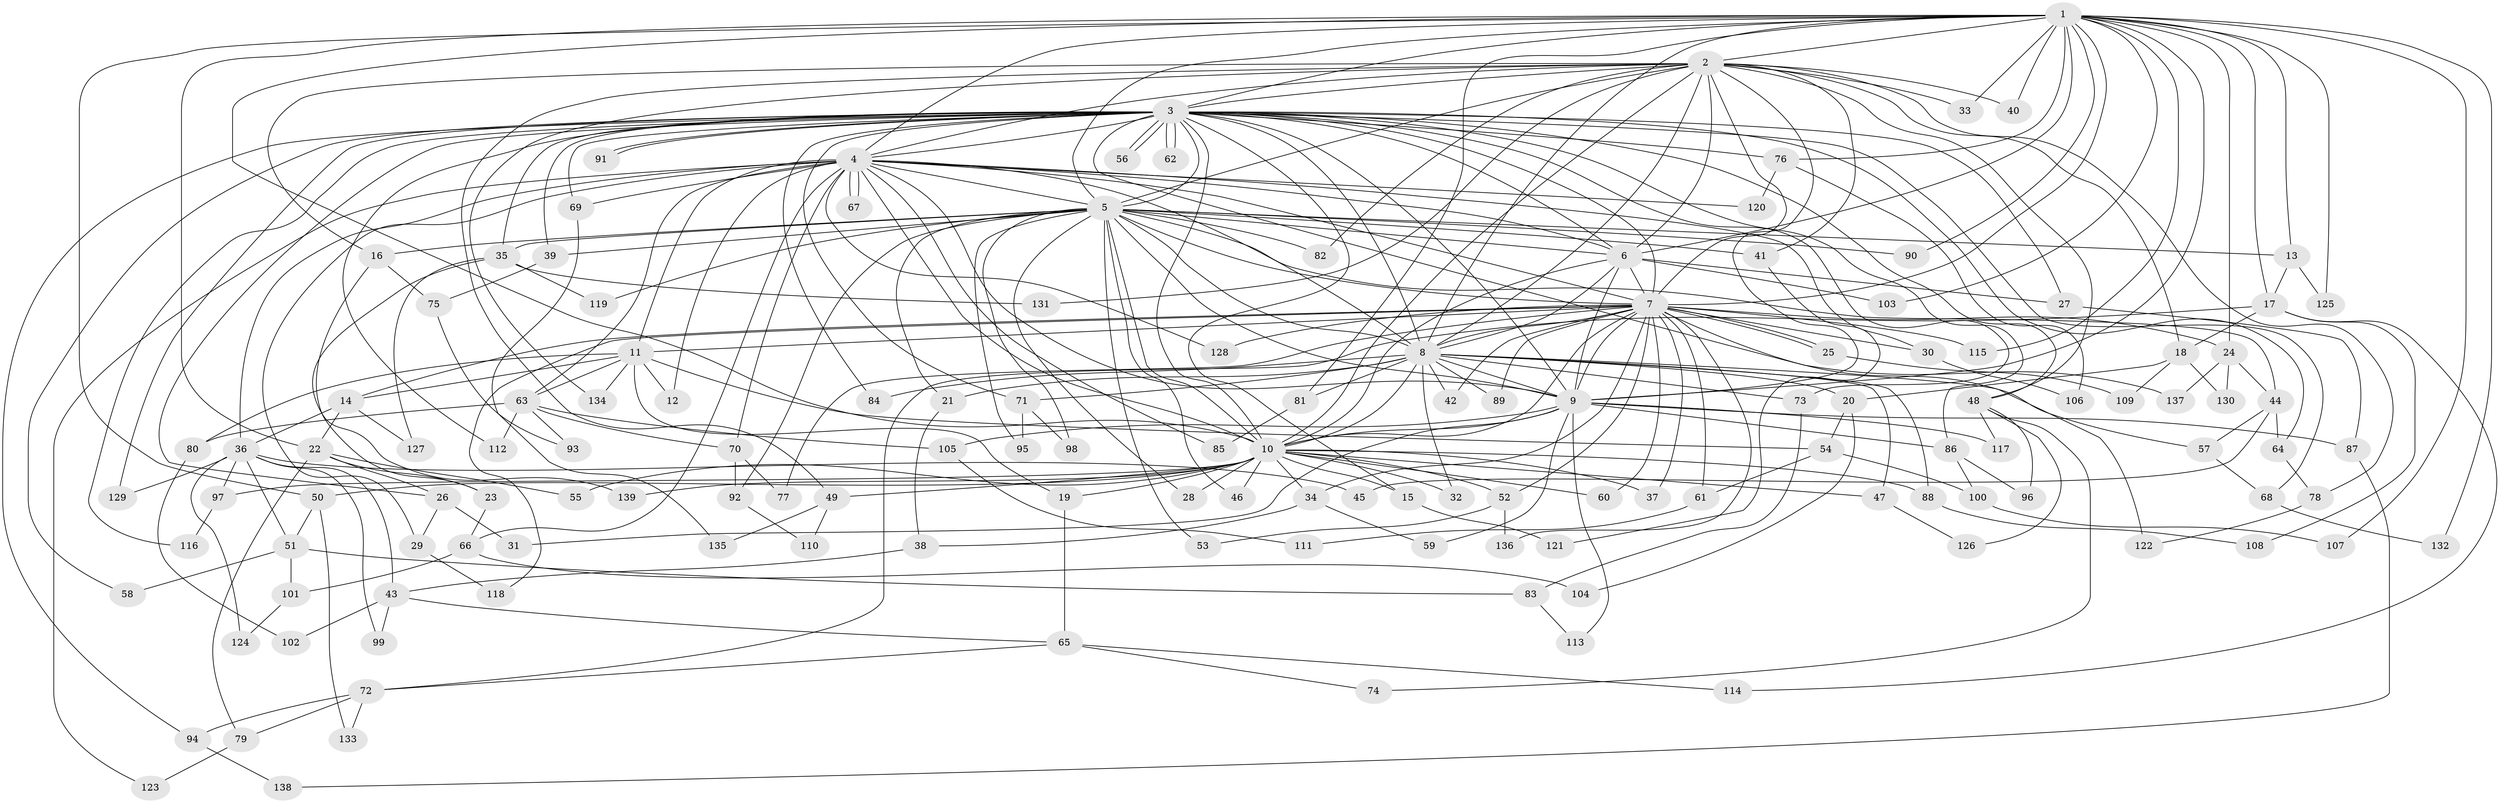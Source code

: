 // coarse degree distribution, {18: 0.023809523809523808, 15: 0.011904761904761904, 4: 0.15476190476190477, 23: 0.023809523809523808, 5: 0.09523809523809523, 22: 0.011904761904761904, 3: 0.30952380952380953, 2: 0.19047619047619047, 6: 0.05952380952380952, 30: 0.011904761904761904, 1: 0.047619047619047616, 20: 0.011904761904761904, 7: 0.011904761904761904, 21: 0.011904761904761904, 8: 0.011904761904761904, 9: 0.011904761904761904}
// Generated by graph-tools (version 1.1) at 2025/36/03/04/25 23:36:24]
// undirected, 139 vertices, 303 edges
graph export_dot {
  node [color=gray90,style=filled];
  1;
  2;
  3;
  4;
  5;
  6;
  7;
  8;
  9;
  10;
  11;
  12;
  13;
  14;
  15;
  16;
  17;
  18;
  19;
  20;
  21;
  22;
  23;
  24;
  25;
  26;
  27;
  28;
  29;
  30;
  31;
  32;
  33;
  34;
  35;
  36;
  37;
  38;
  39;
  40;
  41;
  42;
  43;
  44;
  45;
  46;
  47;
  48;
  49;
  50;
  51;
  52;
  53;
  54;
  55;
  56;
  57;
  58;
  59;
  60;
  61;
  62;
  63;
  64;
  65;
  66;
  67;
  68;
  69;
  70;
  71;
  72;
  73;
  74;
  75;
  76;
  77;
  78;
  79;
  80;
  81;
  82;
  83;
  84;
  85;
  86;
  87;
  88;
  89;
  90;
  91;
  92;
  93;
  94;
  95;
  96;
  97;
  98;
  99;
  100;
  101;
  102;
  103;
  104;
  105;
  106;
  107;
  108;
  109;
  110;
  111;
  112;
  113;
  114;
  115;
  116;
  117;
  118;
  119;
  120;
  121;
  122;
  123;
  124;
  125;
  126;
  127;
  128;
  129;
  130;
  131;
  132;
  133;
  134;
  135;
  136;
  137;
  138;
  139;
  1 -- 2;
  1 -- 3;
  1 -- 4;
  1 -- 5;
  1 -- 6;
  1 -- 7;
  1 -- 8;
  1 -- 9;
  1 -- 10;
  1 -- 13;
  1 -- 17;
  1 -- 22;
  1 -- 24;
  1 -- 33;
  1 -- 40;
  1 -- 50;
  1 -- 76;
  1 -- 81;
  1 -- 90;
  1 -- 103;
  1 -- 107;
  1 -- 115;
  1 -- 125;
  1 -- 132;
  2 -- 3;
  2 -- 4;
  2 -- 5;
  2 -- 6;
  2 -- 7;
  2 -- 8;
  2 -- 9;
  2 -- 10;
  2 -- 16;
  2 -- 18;
  2 -- 33;
  2 -- 40;
  2 -- 41;
  2 -- 48;
  2 -- 49;
  2 -- 78;
  2 -- 82;
  2 -- 131;
  2 -- 134;
  3 -- 4;
  3 -- 5;
  3 -- 6;
  3 -- 7;
  3 -- 8;
  3 -- 9;
  3 -- 10;
  3 -- 15;
  3 -- 26;
  3 -- 27;
  3 -- 35;
  3 -- 39;
  3 -- 48;
  3 -- 56;
  3 -- 56;
  3 -- 58;
  3 -- 62;
  3 -- 62;
  3 -- 64;
  3 -- 68;
  3 -- 69;
  3 -- 71;
  3 -- 73;
  3 -- 76;
  3 -- 84;
  3 -- 86;
  3 -- 91;
  3 -- 91;
  3 -- 94;
  3 -- 112;
  3 -- 116;
  3 -- 129;
  3 -- 137;
  4 -- 5;
  4 -- 6;
  4 -- 7;
  4 -- 8;
  4 -- 9;
  4 -- 10;
  4 -- 11;
  4 -- 12;
  4 -- 29;
  4 -- 30;
  4 -- 36;
  4 -- 63;
  4 -- 66;
  4 -- 67;
  4 -- 67;
  4 -- 69;
  4 -- 70;
  4 -- 85;
  4 -- 120;
  4 -- 123;
  4 -- 128;
  5 -- 6;
  5 -- 7;
  5 -- 8;
  5 -- 9;
  5 -- 10;
  5 -- 13;
  5 -- 16;
  5 -- 21;
  5 -- 28;
  5 -- 35;
  5 -- 39;
  5 -- 41;
  5 -- 44;
  5 -- 46;
  5 -- 53;
  5 -- 82;
  5 -- 90;
  5 -- 92;
  5 -- 95;
  5 -- 98;
  5 -- 119;
  6 -- 7;
  6 -- 8;
  6 -- 9;
  6 -- 10;
  6 -- 27;
  6 -- 103;
  7 -- 8;
  7 -- 9;
  7 -- 10;
  7 -- 11;
  7 -- 14;
  7 -- 24;
  7 -- 25;
  7 -- 25;
  7 -- 30;
  7 -- 34;
  7 -- 37;
  7 -- 42;
  7 -- 52;
  7 -- 60;
  7 -- 61;
  7 -- 77;
  7 -- 89;
  7 -- 115;
  7 -- 118;
  7 -- 122;
  7 -- 128;
  7 -- 136;
  8 -- 9;
  8 -- 10;
  8 -- 20;
  8 -- 21;
  8 -- 32;
  8 -- 42;
  8 -- 47;
  8 -- 57;
  8 -- 71;
  8 -- 73;
  8 -- 81;
  8 -- 84;
  8 -- 88;
  8 -- 89;
  9 -- 10;
  9 -- 31;
  9 -- 59;
  9 -- 86;
  9 -- 87;
  9 -- 105;
  9 -- 113;
  9 -- 117;
  10 -- 15;
  10 -- 19;
  10 -- 28;
  10 -- 32;
  10 -- 34;
  10 -- 37;
  10 -- 46;
  10 -- 47;
  10 -- 49;
  10 -- 50;
  10 -- 52;
  10 -- 55;
  10 -- 60;
  10 -- 88;
  10 -- 97;
  10 -- 139;
  11 -- 12;
  11 -- 14;
  11 -- 19;
  11 -- 54;
  11 -- 63;
  11 -- 80;
  11 -- 134;
  13 -- 17;
  13 -- 125;
  14 -- 22;
  14 -- 36;
  14 -- 127;
  15 -- 121;
  16 -- 23;
  16 -- 75;
  17 -- 18;
  17 -- 72;
  17 -- 108;
  17 -- 114;
  18 -- 20;
  18 -- 109;
  18 -- 130;
  19 -- 65;
  20 -- 54;
  20 -- 104;
  21 -- 38;
  22 -- 23;
  22 -- 26;
  22 -- 55;
  22 -- 79;
  23 -- 66;
  24 -- 44;
  24 -- 130;
  24 -- 137;
  25 -- 109;
  26 -- 29;
  26 -- 31;
  27 -- 87;
  29 -- 118;
  30 -- 106;
  34 -- 38;
  34 -- 59;
  35 -- 119;
  35 -- 127;
  35 -- 131;
  35 -- 139;
  36 -- 43;
  36 -- 45;
  36 -- 51;
  36 -- 97;
  36 -- 99;
  36 -- 124;
  36 -- 129;
  38 -- 43;
  39 -- 75;
  41 -- 121;
  43 -- 65;
  43 -- 99;
  43 -- 102;
  44 -- 45;
  44 -- 57;
  44 -- 64;
  47 -- 126;
  48 -- 74;
  48 -- 96;
  48 -- 117;
  48 -- 126;
  49 -- 110;
  49 -- 135;
  50 -- 51;
  50 -- 133;
  51 -- 58;
  51 -- 83;
  51 -- 101;
  52 -- 53;
  52 -- 136;
  54 -- 61;
  54 -- 100;
  57 -- 68;
  61 -- 111;
  63 -- 70;
  63 -- 80;
  63 -- 93;
  63 -- 105;
  63 -- 112;
  64 -- 78;
  65 -- 72;
  65 -- 74;
  65 -- 114;
  66 -- 101;
  66 -- 104;
  68 -- 132;
  69 -- 135;
  70 -- 77;
  70 -- 92;
  71 -- 95;
  71 -- 98;
  72 -- 79;
  72 -- 94;
  72 -- 133;
  73 -- 83;
  75 -- 93;
  76 -- 106;
  76 -- 120;
  78 -- 122;
  79 -- 123;
  80 -- 102;
  81 -- 85;
  83 -- 113;
  86 -- 96;
  86 -- 100;
  87 -- 138;
  88 -- 108;
  92 -- 110;
  94 -- 138;
  97 -- 116;
  100 -- 107;
  101 -- 124;
  105 -- 111;
}
